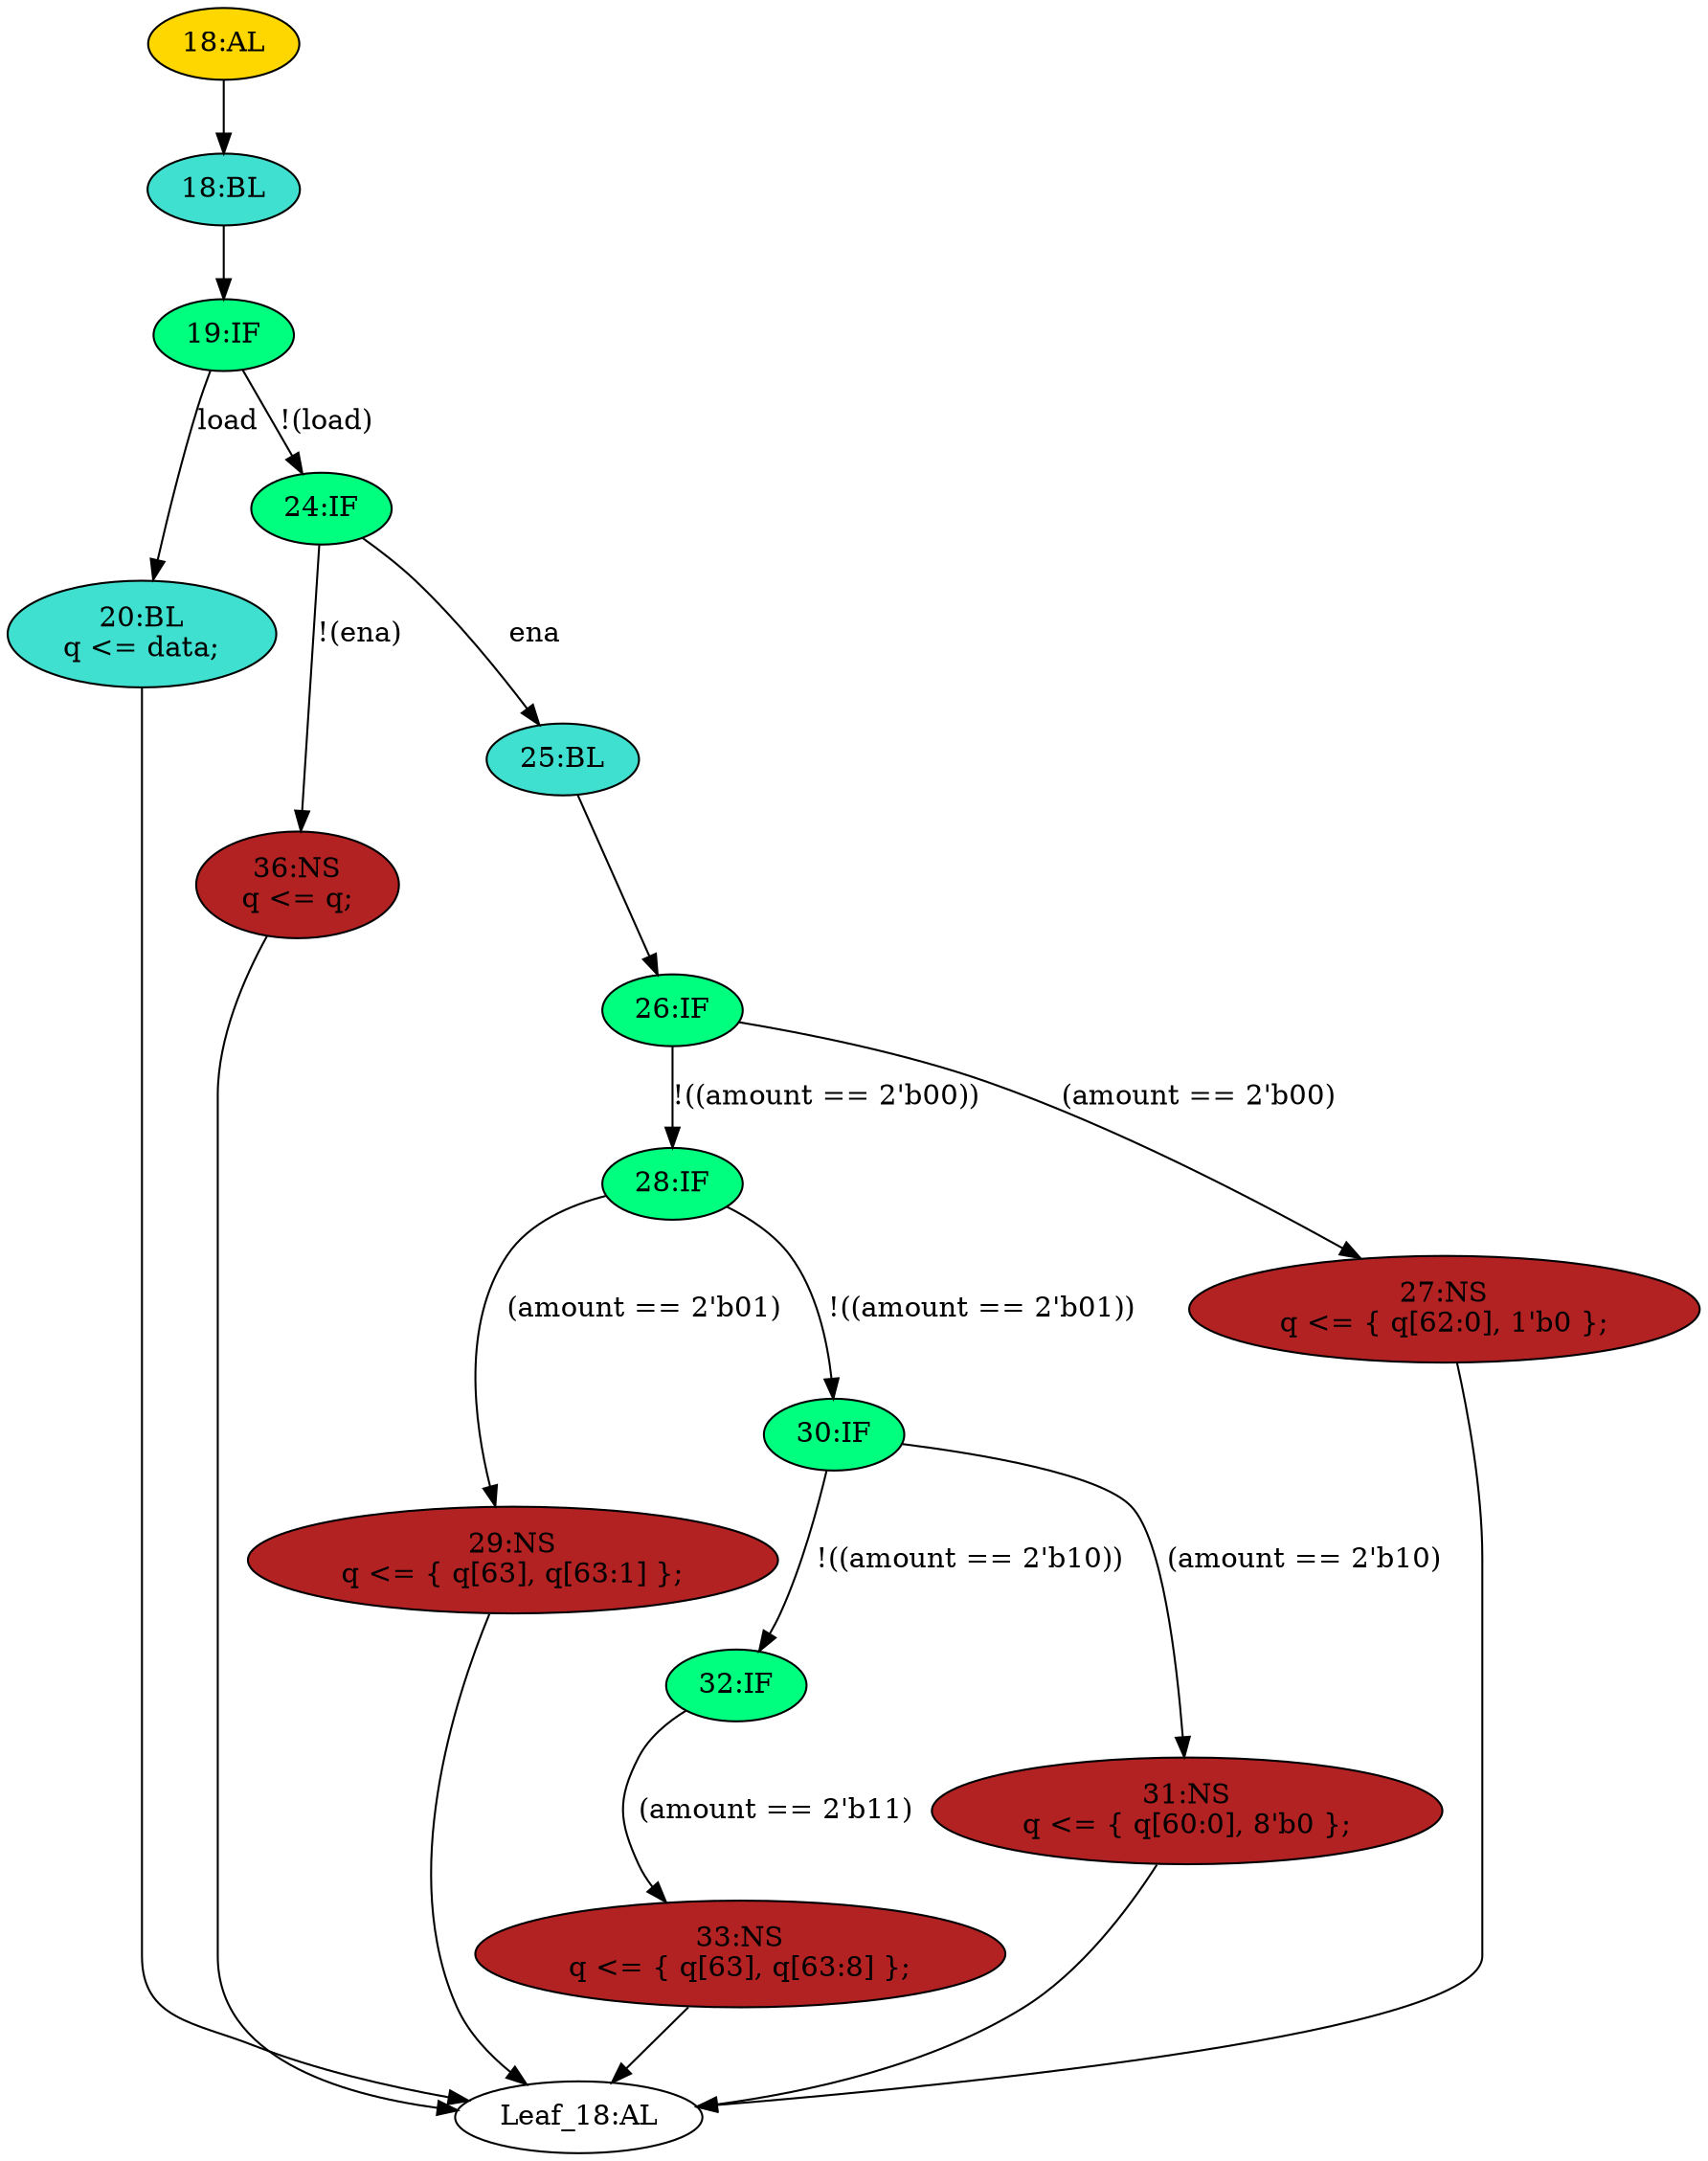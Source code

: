 strict digraph "" {
	node [label="\N"];
	"18:BL"	[ast="<pyverilog.vparser.ast.Block object at 0x7f58fa581ed0>",
		fillcolor=turquoise,
		label="18:BL",
		statements="[]",
		style=filled,
		typ=Block];
	"19:IF"	[ast="<pyverilog.vparser.ast.IfStatement object at 0x7f58fa581b50>",
		fillcolor=springgreen,
		label="19:IF",
		statements="[]",
		style=filled,
		typ=IfStatement];
	"18:BL" -> "19:IF"	[cond="[]",
		lineno=None];
	"36:NS"	[ast="<pyverilog.vparser.ast.NonblockingSubstitution object at 0x7f58fa581bd0>",
		fillcolor=firebrick,
		label="36:NS
q <= q;",
		statements="[<pyverilog.vparser.ast.NonblockingSubstitution object at 0x7f58fa581bd0>]",
		style=filled,
		typ=NonblockingSubstitution];
	"Leaf_18:AL"	[def_var="['q']",
		label="Leaf_18:AL"];
	"36:NS" -> "Leaf_18:AL"	[cond="[]",
		lineno=None];
	"20:BL"	[ast="<pyverilog.vparser.ast.Block object at 0x7f58fa581410>",
		fillcolor=turquoise,
		label="20:BL
q <= data;",
		statements="[<pyverilog.vparser.ast.NonblockingSubstitution object at 0x7f58fa5812d0>]",
		style=filled,
		typ=Block];
	"20:BL" -> "Leaf_18:AL"	[cond="[]",
		lineno=None];
	"28:IF"	[ast="<pyverilog.vparser.ast.IfStatement object at 0x7f58fa581450>",
		fillcolor=springgreen,
		label="28:IF",
		statements="[]",
		style=filled,
		typ=IfStatement];
	"29:NS"	[ast="<pyverilog.vparser.ast.NonblockingSubstitution object at 0x7f58fa581810>",
		fillcolor=firebrick,
		label="29:NS
q <= { q[63], q[63:1] };",
		statements="[<pyverilog.vparser.ast.NonblockingSubstitution object at 0x7f58fa581810>]",
		style=filled,
		typ=NonblockingSubstitution];
	"28:IF" -> "29:NS"	[cond="['amount']",
		label="(amount == 2'b01)",
		lineno=28];
	"30:IF"	[ast="<pyverilog.vparser.ast.IfStatement object at 0x7f58fa581490>",
		fillcolor=springgreen,
		label="30:IF",
		statements="[]",
		style=filled,
		typ=IfStatement];
	"28:IF" -> "30:IF"	[cond="['amount']",
		label="!((amount == 2'b01))",
		lineno=28];
	"18:AL"	[ast="<pyverilog.vparser.ast.Always object at 0x7f58fa581f90>",
		clk_sens=True,
		fillcolor=gold,
		label="18:AL",
		sens="['clk']",
		statements="[]",
		style=filled,
		typ=Always,
		use_var="['load', 'ena', 'amount', 'data', 'q']"];
	"18:AL" -> "18:BL"	[cond="[]",
		lineno=None];
	"32:IF"	[ast="<pyverilog.vparser.ast.IfStatement object at 0x7f58fa58ae90>",
		fillcolor=springgreen,
		label="32:IF",
		statements="[]",
		style=filled,
		typ=IfStatement];
	"33:NS"	[ast="<pyverilog.vparser.ast.NonblockingSubstitution object at 0x7f58fa58aa50>",
		fillcolor=firebrick,
		label="33:NS
q <= { q[63], q[63:8] };",
		statements="[<pyverilog.vparser.ast.NonblockingSubstitution object at 0x7f58fa58aa50>]",
		style=filled,
		typ=NonblockingSubstitution];
	"32:IF" -> "33:NS"	[cond="['amount']",
		label="(amount == 2'b11)",
		lineno=32];
	"19:IF" -> "20:BL"	[cond="['load']",
		label=load,
		lineno=19];
	"24:IF"	[ast="<pyverilog.vparser.ast.IfStatement object at 0x7f58fa581b90>",
		fillcolor=springgreen,
		label="24:IF",
		statements="[]",
		style=filled,
		typ=IfStatement];
	"19:IF" -> "24:IF"	[cond="['load']",
		label="!(load)",
		lineno=19];
	"31:NS"	[ast="<pyverilog.vparser.ast.NonblockingSubstitution object at 0x7f58fa5814d0>",
		fillcolor=firebrick,
		label="31:NS
q <= { q[60:0], 8'b0 };",
		statements="[<pyverilog.vparser.ast.NonblockingSubstitution object at 0x7f58fa5814d0>]",
		style=filled,
		typ=NonblockingSubstitution];
	"31:NS" -> "Leaf_18:AL"	[cond="[]",
		lineno=None];
	"33:NS" -> "Leaf_18:AL"	[cond="[]",
		lineno=None];
	"24:IF" -> "36:NS"	[cond="['ena']",
		label="!(ena)",
		lineno=24];
	"25:BL"	[ast="<pyverilog.vparser.ast.Block object at 0x7f58fa581d10>",
		fillcolor=turquoise,
		label="25:BL",
		statements="[]",
		style=filled,
		typ=Block];
	"24:IF" -> "25:BL"	[cond="['ena']",
		label=ena,
		lineno=24];
	"26:IF"	[ast="<pyverilog.vparser.ast.IfStatement object at 0x7f58fa581d50>",
		fillcolor=springgreen,
		label="26:IF",
		statements="[]",
		style=filled,
		typ=IfStatement];
	"26:IF" -> "28:IF"	[cond="['amount']",
		label="!((amount == 2'b00))",
		lineno=26];
	"27:NS"	[ast="<pyverilog.vparser.ast.NonblockingSubstitution object at 0x7f58fa581050>",
		fillcolor=firebrick,
		label="27:NS
q <= { q[62:0], 1'b0 };",
		statements="[<pyverilog.vparser.ast.NonblockingSubstitution object at 0x7f58fa581050>]",
		style=filled,
		typ=NonblockingSubstitution];
	"26:IF" -> "27:NS"	[cond="['amount']",
		label="(amount == 2'b00)",
		lineno=26];
	"29:NS" -> "Leaf_18:AL"	[cond="[]",
		lineno=None];
	"25:BL" -> "26:IF"	[cond="[]",
		lineno=None];
	"27:NS" -> "Leaf_18:AL"	[cond="[]",
		lineno=None];
	"30:IF" -> "32:IF"	[cond="['amount']",
		label="!((amount == 2'b10))",
		lineno=30];
	"30:IF" -> "31:NS"	[cond="['amount']",
		label="(amount == 2'b10)",
		lineno=30];
}
